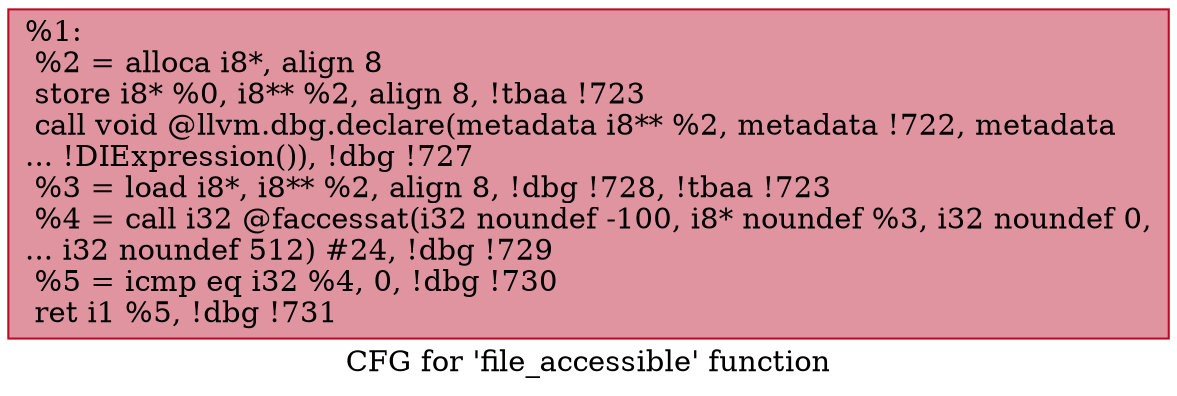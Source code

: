 digraph "CFG for 'file_accessible' function" {
	label="CFG for 'file_accessible' function";

	Node0x18a8660 [shape=record,color="#b70d28ff", style=filled, fillcolor="#b70d2870",label="{%1:\l  %2 = alloca i8*, align 8\l  store i8* %0, i8** %2, align 8, !tbaa !723\l  call void @llvm.dbg.declare(metadata i8** %2, metadata !722, metadata\l... !DIExpression()), !dbg !727\l  %3 = load i8*, i8** %2, align 8, !dbg !728, !tbaa !723\l  %4 = call i32 @faccessat(i32 noundef -100, i8* noundef %3, i32 noundef 0,\l... i32 noundef 512) #24, !dbg !729\l  %5 = icmp eq i32 %4, 0, !dbg !730\l  ret i1 %5, !dbg !731\l}"];
}
